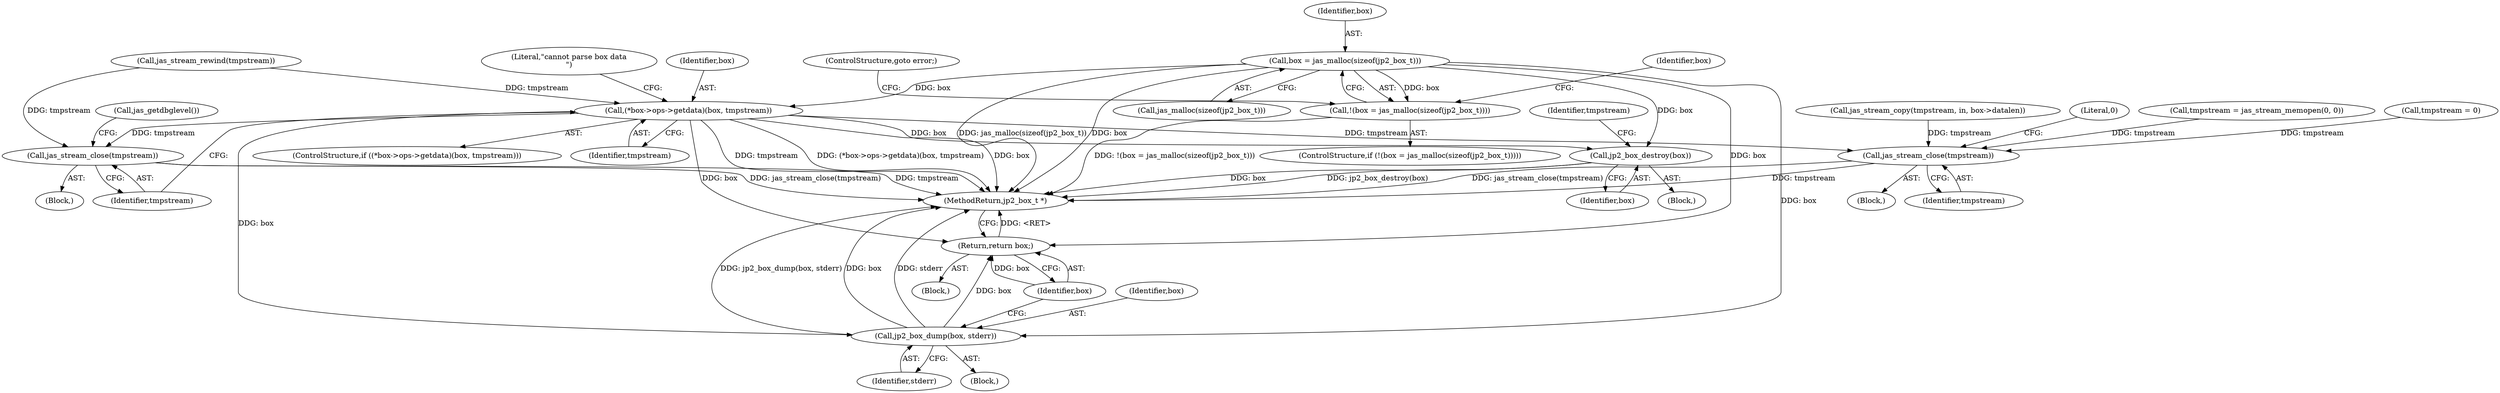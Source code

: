digraph "0_jasper_e24bdc716c3327b067c551bc6cfb97fd2370358d@API" {
"1000119" [label="(Call,box = jas_malloc(sizeof(jp2_box_t)))"];
"1000118" [label="(Call,!(box = jas_malloc(sizeof(jp2_box_t))))"];
"1000307" [label="(Call,(*box->ops->getdata)(box, tmpstream))"];
"1000314" [label="(Call,jas_stream_close(tmpstream))"];
"1000321" [label="(Call,jp2_box_dump(box, stderr))"];
"1000324" [label="(Return,return box;)"];
"1000330" [label="(Call,jp2_box_destroy(box))"];
"1000335" [label="(Call,jas_stream_close(tmpstream))"];
"1000312" [label="(Literal,\"cannot parse box data\n\")"];
"1000339" [label="(MethodReturn,jp2_box_t *)"];
"1000329" [label="(Block,)"];
"1000335" [label="(Call,jas_stream_close(tmpstream))"];
"1000120" [label="(Identifier,box)"];
"1000334" [label="(Block,)"];
"1000331" [label="(Identifier,box)"];
"1000318" [label="(Call,jas_getdbglevel())"];
"1000314" [label="(Call,jas_stream_close(tmpstream))"];
"1000324" [label="(Return,return box;)"];
"1000323" [label="(Identifier,stderr)"];
"1000297" [label="(Call,jas_stream_rewind(tmpstream))"];
"1000325" [label="(Identifier,box)"];
"1000125" [label="(ControlStructure,goto error;)"];
"1000322" [label="(Identifier,box)"];
"1000309" [label="(Identifier,tmpstream)"];
"1000315" [label="(Identifier,tmpstream)"];
"1000279" [label="(Call,jas_stream_copy(tmpstream, in, box->datalen))"];
"1000338" [label="(Literal,0)"];
"1000336" [label="(Identifier,tmpstream)"];
"1000119" [label="(Call,box = jas_malloc(sizeof(jp2_box_t)))"];
"1000308" [label="(Identifier,box)"];
"1000307" [label="(Call,(*box->ops->getdata)(box, tmpstream))"];
"1000128" [label="(Identifier,box)"];
"1000117" [label="(ControlStructure,if (!(box = jas_malloc(sizeof(jp2_box_t)))))"];
"1000333" [label="(Identifier,tmpstream)"];
"1000104" [label="(Block,)"];
"1000271" [label="(Call,tmpstream = jas_stream_memopen(0, 0))"];
"1000306" [label="(ControlStructure,if ((*box->ops->getdata)(box, tmpstream)))"];
"1000320" [label="(Block,)"];
"1000321" [label="(Call,jp2_box_dump(box, stderr))"];
"1000121" [label="(Call,jas_malloc(sizeof(jp2_box_t)))"];
"1000268" [label="(Block,)"];
"1000330" [label="(Call,jp2_box_destroy(box))"];
"1000114" [label="(Call,tmpstream = 0)"];
"1000118" [label="(Call,!(box = jas_malloc(sizeof(jp2_box_t))))"];
"1000119" -> "1000118"  [label="AST: "];
"1000119" -> "1000121"  [label="CFG: "];
"1000120" -> "1000119"  [label="AST: "];
"1000121" -> "1000119"  [label="AST: "];
"1000118" -> "1000119"  [label="CFG: "];
"1000119" -> "1000339"  [label="DDG: jas_malloc(sizeof(jp2_box_t))"];
"1000119" -> "1000339"  [label="DDG: box"];
"1000119" -> "1000118"  [label="DDG: box"];
"1000119" -> "1000307"  [label="DDG: box"];
"1000119" -> "1000321"  [label="DDG: box"];
"1000119" -> "1000324"  [label="DDG: box"];
"1000119" -> "1000330"  [label="DDG: box"];
"1000118" -> "1000117"  [label="AST: "];
"1000125" -> "1000118"  [label="CFG: "];
"1000128" -> "1000118"  [label="CFG: "];
"1000118" -> "1000339"  [label="DDG: !(box = jas_malloc(sizeof(jp2_box_t)))"];
"1000307" -> "1000306"  [label="AST: "];
"1000307" -> "1000309"  [label="CFG: "];
"1000308" -> "1000307"  [label="AST: "];
"1000309" -> "1000307"  [label="AST: "];
"1000312" -> "1000307"  [label="CFG: "];
"1000315" -> "1000307"  [label="CFG: "];
"1000307" -> "1000339"  [label="DDG: tmpstream"];
"1000307" -> "1000339"  [label="DDG: (*box->ops->getdata)(box, tmpstream)"];
"1000307" -> "1000339"  [label="DDG: box"];
"1000297" -> "1000307"  [label="DDG: tmpstream"];
"1000307" -> "1000314"  [label="DDG: tmpstream"];
"1000307" -> "1000321"  [label="DDG: box"];
"1000307" -> "1000324"  [label="DDG: box"];
"1000307" -> "1000330"  [label="DDG: box"];
"1000307" -> "1000335"  [label="DDG: tmpstream"];
"1000314" -> "1000268"  [label="AST: "];
"1000314" -> "1000315"  [label="CFG: "];
"1000315" -> "1000314"  [label="AST: "];
"1000318" -> "1000314"  [label="CFG: "];
"1000314" -> "1000339"  [label="DDG: tmpstream"];
"1000314" -> "1000339"  [label="DDG: jas_stream_close(tmpstream)"];
"1000297" -> "1000314"  [label="DDG: tmpstream"];
"1000321" -> "1000320"  [label="AST: "];
"1000321" -> "1000323"  [label="CFG: "];
"1000322" -> "1000321"  [label="AST: "];
"1000323" -> "1000321"  [label="AST: "];
"1000325" -> "1000321"  [label="CFG: "];
"1000321" -> "1000339"  [label="DDG: box"];
"1000321" -> "1000339"  [label="DDG: stderr"];
"1000321" -> "1000339"  [label="DDG: jp2_box_dump(box, stderr)"];
"1000321" -> "1000324"  [label="DDG: box"];
"1000324" -> "1000104"  [label="AST: "];
"1000324" -> "1000325"  [label="CFG: "];
"1000325" -> "1000324"  [label="AST: "];
"1000339" -> "1000324"  [label="CFG: "];
"1000324" -> "1000339"  [label="DDG: <RET>"];
"1000325" -> "1000324"  [label="DDG: box"];
"1000330" -> "1000329"  [label="AST: "];
"1000330" -> "1000331"  [label="CFG: "];
"1000331" -> "1000330"  [label="AST: "];
"1000333" -> "1000330"  [label="CFG: "];
"1000330" -> "1000339"  [label="DDG: box"];
"1000330" -> "1000339"  [label="DDG: jp2_box_destroy(box)"];
"1000335" -> "1000334"  [label="AST: "];
"1000335" -> "1000336"  [label="CFG: "];
"1000336" -> "1000335"  [label="AST: "];
"1000338" -> "1000335"  [label="CFG: "];
"1000335" -> "1000339"  [label="DDG: tmpstream"];
"1000335" -> "1000339"  [label="DDG: jas_stream_close(tmpstream)"];
"1000279" -> "1000335"  [label="DDG: tmpstream"];
"1000114" -> "1000335"  [label="DDG: tmpstream"];
"1000271" -> "1000335"  [label="DDG: tmpstream"];
}
